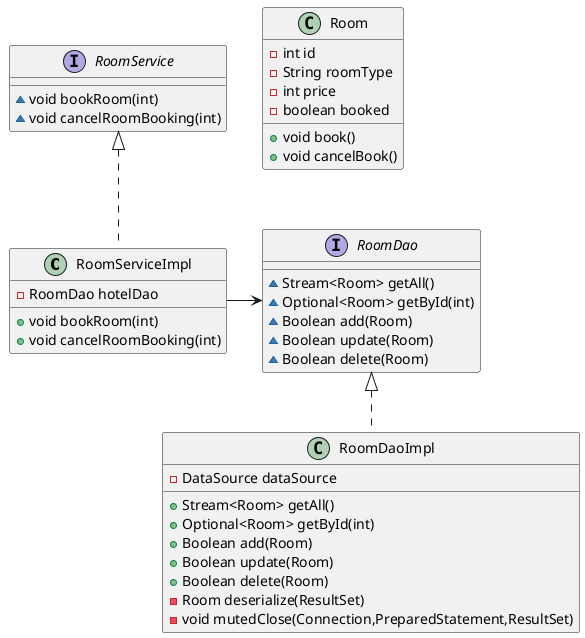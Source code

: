 @startuml
class RoomServiceImpl {
- RoomDao hotelDao
+ void bookRoom(int)
+ void cancelRoomBooking(int)
}
interface RoomDao {
~ Stream<Room> getAll()
~ Optional<Room> getById(int)
~ Boolean add(Room)
~ Boolean update(Room)
~ Boolean delete(Room)
}
class RoomDaoImpl {
- DataSource dataSource
+ Stream<Room> getAll()
+ Optional<Room> getById(int)
+ Boolean add(Room)
+ Boolean update(Room)
+ Boolean delete(Room)
- Room deserialize(ResultSet)
- void mutedClose(Connection,PreparedStatement,ResultSet)
}
class Room {
- int id
- String roomType
- int price
- boolean booked
+ void book()
+ void cancelBook()
}
interface RoomService {
~ void bookRoom(int)
~ void cancelRoomBooking(int)
}


RoomService <|.. RoomServiceImpl
RoomDao <|.. RoomDaoImpl

RoomServiceImpl -right-> RoomDao
@enduml